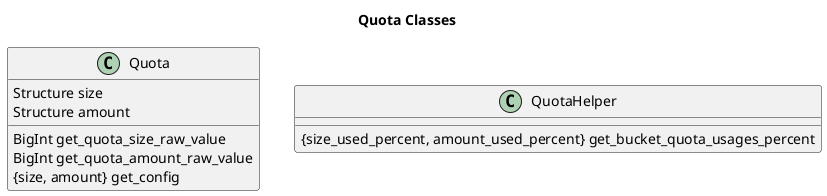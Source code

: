 @startuml
/'To generate png file, use https://www.plantuml.com/plantuml '/

title Quota Classes

scale 1

class Quota {
  {field} Structure size
  Structure amount
  {method} BigInt get_quota_size_raw_value
  {method} BigInt get_quota_amount_raw_value
  {method} {size, amount} get_config
}

class QuotaHelper {
   {method} {size_used_percent, amount_used_percent} get_bucket_quota_usages_percent
}
@enduml